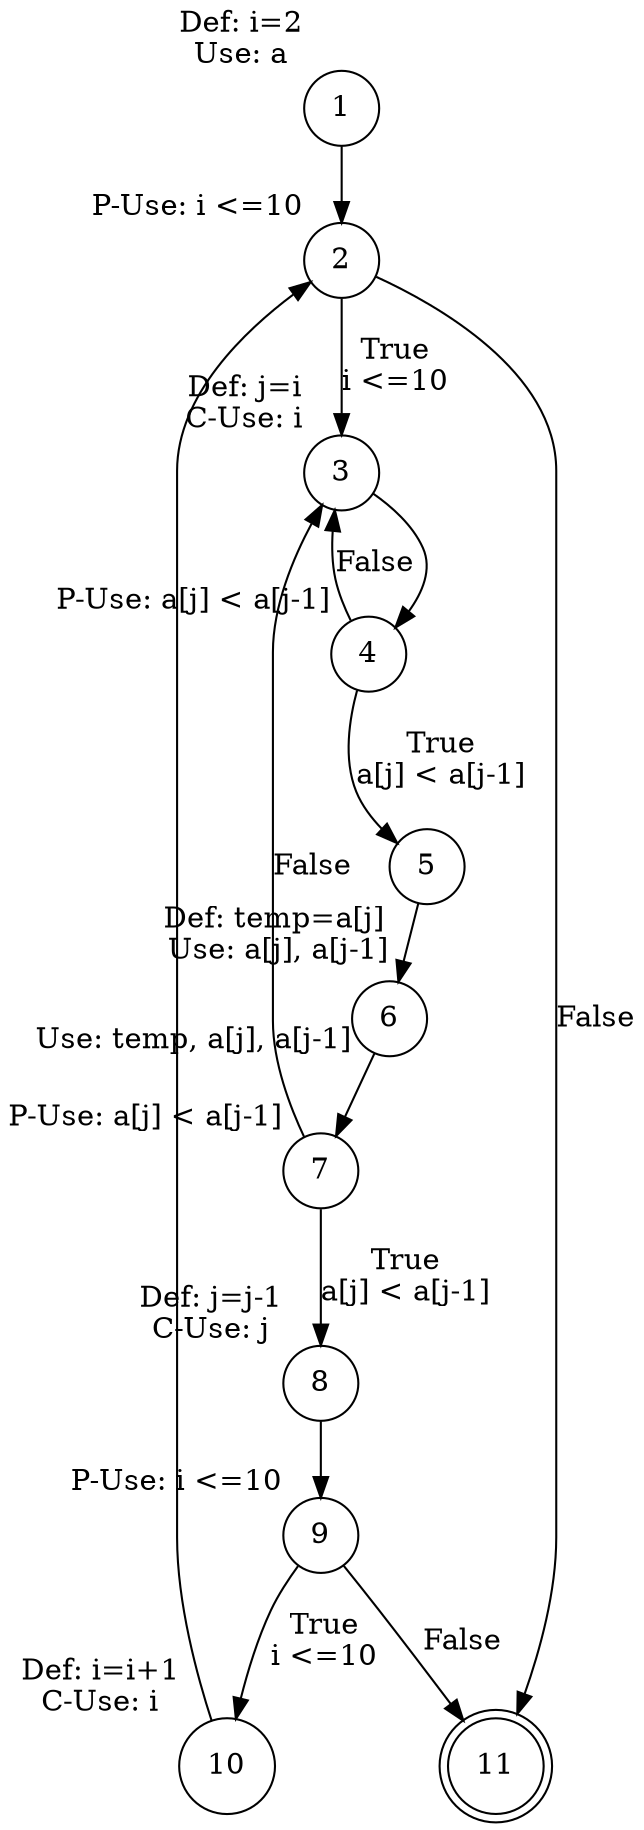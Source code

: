 digraph insertsort_main {
    rankdir=TB;
    node [shape=circle];
    
    1 [label="1", xlabel="Def: i=2\nUse: a"];
    2 [label="2", xlabel="P-Use: i <=10"];
    3 [label="3", xlabel="Def: j=i\nC-Use: i"];
    4 [label="4", xlabel="P-Use: a[j] < a[j-1]"];
    5 [label="5", xlabel="Def: temp=a[j]\n Use: a[j], a[j-1]"];
    6 [label="6", xlabel="Use: temp, a[j], a[j-1]"];
    7 [label="7", xlabel="P-Use: a[j] < a[j-1]"];
    8 [label="8", xlabel="Def: j=j-1\nC-Use: j"];
    9 [label="9", xlabel="P-Use: i <=10"];
    10 [label="10", xlabel="Def: i=i+1\nC-Use: i"];
    11 [label="11", shape=doublecircle];
    
    1 -> 2;
    2 -> 3 [label="True\ni <=10"];
    2 -> 11 [label="False"];
    3 -> 4;
    4 -> 5 [label="True\na[j] < a[j-1]"];
    4 -> 3 [label="False"];
    5 -> 6;
    6 -> 7;
    7 -> 8 [label="True\na[j] < a[j-1]"];
    7 -> 3 [label="False"];
    8 -> 9;
    9 -> 10 [label="True\ni <=10"];
    9 -> 11 [label="False"];
    10 -> 2;
}